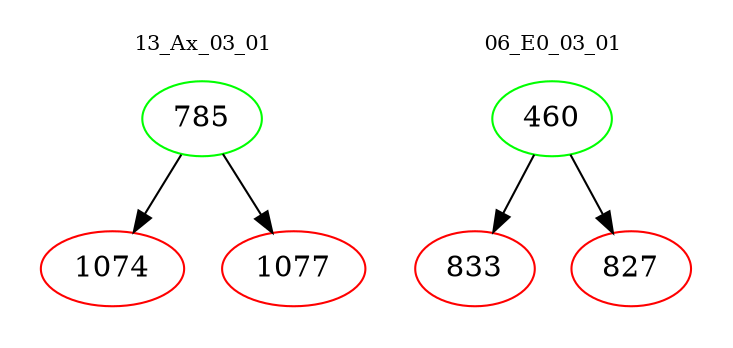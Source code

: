 digraph{
subgraph cluster_0 {
color = white
label = "13_Ax_03_01";
fontsize=10;
T0_785 [label="785", color="green"]
T0_785 -> T0_1074 [color="black"]
T0_1074 [label="1074", color="red"]
T0_785 -> T0_1077 [color="black"]
T0_1077 [label="1077", color="red"]
}
subgraph cluster_1 {
color = white
label = "06_E0_03_01";
fontsize=10;
T1_460 [label="460", color="green"]
T1_460 -> T1_833 [color="black"]
T1_833 [label="833", color="red"]
T1_460 -> T1_827 [color="black"]
T1_827 [label="827", color="red"]
}
}
